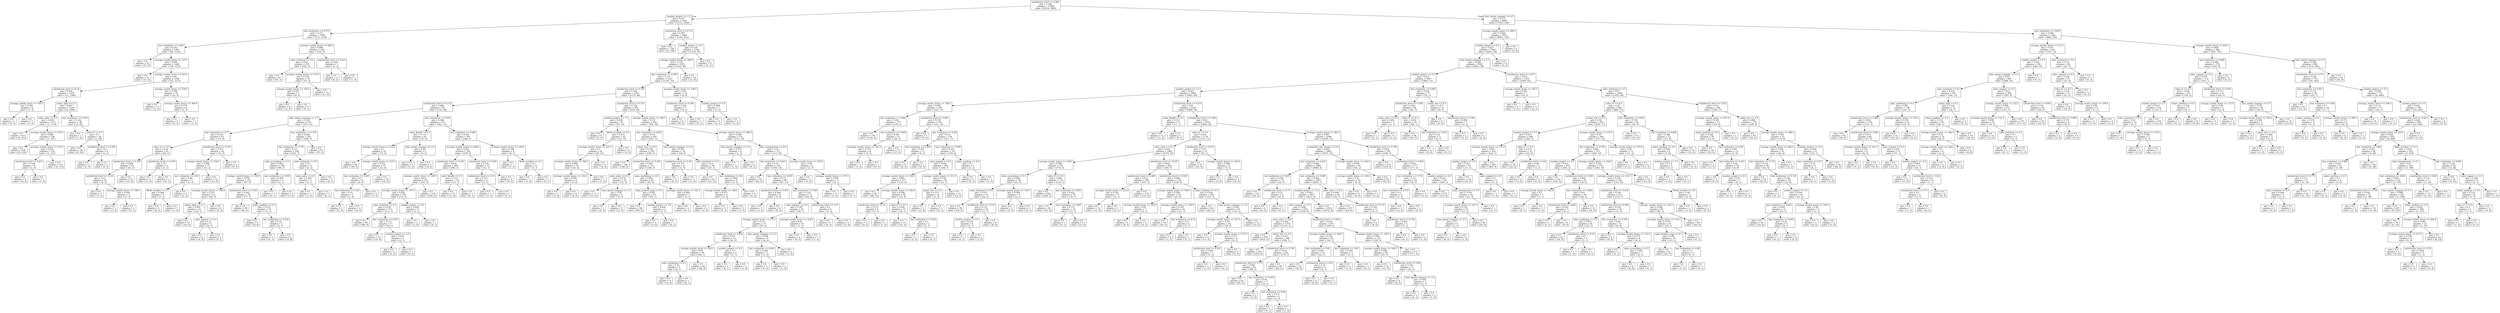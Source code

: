 digraph Tree {
node [shape=box] ;
0 [label="satisfaction_level <= 0.465\ngini = 0.364\nsamples = 11999\nvalue = [9134, 2865]"] ;
1 [label="number_project <= 2.5\ngini = 0.477\nsamples = 3354\nvalue = [1315, 2039]"] ;
0 -> 1 [labeldistance=2.5, labelangle=45, headlabel="True"] ;
2 [label="last_evaluation <= 0.575\ngini = 0.217\nsamples = 1390\nvalue = [172, 1218]"] ;
1 -> 2 ;
3 [label="last_evaluation <= 0.445\ngini = 0.102\nsamples = 1282\nvalue = [69, 1213]"] ;
2 -> 3 ;
4 [label="gini = 0.0\nsamples = 33\nvalue = [33, 0]"] ;
3 -> 4 ;
5 [label="average_montly_hours <= 125.5\ngini = 0.056\nsamples = 1249\nvalue = [36, 1213]"] ;
3 -> 5 ;
6 [label="gini = 0.0\nsamples = 11\nvalue = [11, 0]"] ;
5 -> 6 ;
7 [label="average_montly_hours <= 163.5\ngini = 0.04\nsamples = 1238\nvalue = [25, 1213]"] ;
5 -> 7 ;
8 [label="satisfaction_level <= 0.34\ngini = 0.018\nsamples = 1219\nvalue = [11, 1208]"] ;
7 -> 8 ;
9 [label="average_montly_hours <= 140.0\ngini = 0.346\nsamples = 9\nvalue = [7, 2]"] ;
8 -> 9 ;
10 [label="gini = 0.0\nsamples = 2\nvalue = [0, 2]"] ;
9 -> 10 ;
11 [label="gini = 0.0\nsamples = 7\nvalue = [7, 0]"] ;
9 -> 11 ;
12 [label="salary_high <= 0.5\ngini = 0.007\nsamples = 1210\nvalue = [4, 1206]"] ;
8 -> 12 ;
13 [label="sales_sales <= 0.5\ngini = 0.002\nsamples = 1171\nvalue = [1, 1170]"] ;
12 -> 13 ;
14 [label="gini = 0.0\nsamples = 813\nvalue = [0, 813]"] ;
13 -> 14 ;
15 [label="average_montly_hours <= 150.5\ngini = 0.006\nsamples = 358\nvalue = [1, 357]"] ;
13 -> 15 ;
16 [label="gini = 0.0\nsamples = 234\nvalue = [0, 234]"] ;
15 -> 16 ;
17 [label="average_montly_hours <= 151.5\ngini = 0.016\nsamples = 124\nvalue = [1, 123]"] ;
15 -> 17 ;
18 [label="satisfaction_level <= 0.415\ngini = 0.198\nsamples = 9\nvalue = [1, 8]"] ;
17 -> 18 ;
19 [label="gini = 0.0\nsamples = 8\nvalue = [0, 8]"] ;
18 -> 19 ;
20 [label="gini = 0.0\nsamples = 1\nvalue = [1, 0]"] ;
18 -> 20 ;
21 [label="gini = 0.0\nsamples = 115\nvalue = [0, 115]"] ;
17 -> 21 ;
22 [label="last_evaluation <= 0.455\ngini = 0.142\nsamples = 39\nvalue = [3, 36]"] ;
12 -> 22 ;
23 [label="gini = 0.0\nsamples = 1\nvalue = [1, 0]"] ;
22 -> 23 ;
24 [label="sales_IT <= 0.5\ngini = 0.1\nsamples = 38\nvalue = [2, 36]"] ;
22 -> 24 ;
25 [label="gini = 0.0\nsamples = 34\nvalue = [0, 34]"] ;
24 -> 25 ;
26 [label="satisfaction_level <= 0.385\ngini = 0.5\nsamples = 4\nvalue = [2, 2]"] ;
24 -> 26 ;
27 [label="gini = 0.0\nsamples = 2\nvalue = [2, 0]"] ;
26 -> 27 ;
28 [label="gini = 0.0\nsamples = 2\nvalue = [0, 2]"] ;
26 -> 28 ;
29 [label="average_montly_hours <= 234.0\ngini = 0.388\nsamples = 19\nvalue = [14, 5]"] ;
7 -> 29 ;
30 [label="gini = 0.0\nsamples = 13\nvalue = [13, 0]"] ;
29 -> 30 ;
31 [label="average_montly_hours <= 266.0\ngini = 0.278\nsamples = 6\nvalue = [1, 5]"] ;
29 -> 31 ;
32 [label="gini = 0.0\nsamples = 5\nvalue = [0, 5]"] ;
31 -> 32 ;
33 [label="gini = 0.0\nsamples = 1\nvalue = [1, 0]"] ;
31 -> 33 ;
34 [label="average_montly_hours <= 280.0\ngini = 0.088\nsamples = 108\nvalue = [103, 5]"] ;
2 -> 34 ;
35 [label="sales_technical <= 0.5\ngini = 0.056\nsamples = 105\nvalue = [102, 3]"] ;
34 -> 35 ;
36 [label="gini = 0.0\nsamples = 87\nvalue = [87, 0]"] ;
35 -> 36 ;
37 [label="average_montly_hours <= 157.0\ngini = 0.278\nsamples = 18\nvalue = [15, 3]"] ;
35 -> 37 ;
38 [label="average_montly_hours <= 145.0\ngini = 0.49\nsamples = 7\nvalue = [4, 3]"] ;
37 -> 38 ;
39 [label="gini = 0.0\nsamples = 4\nvalue = [4, 0]"] ;
38 -> 39 ;
40 [label="gini = 0.0\nsamples = 3\nvalue = [0, 3]"] ;
38 -> 40 ;
41 [label="gini = 0.0\nsamples = 11\nvalue = [11, 0]"] ;
37 -> 41 ;
42 [label="satisfaction_level <= 0.415\ngini = 0.444\nsamples = 3\nvalue = [1, 2]"] ;
34 -> 42 ;
43 [label="gini = 0.0\nsamples = 2\nvalue = [0, 2]"] ;
42 -> 43 ;
44 [label="gini = 0.0\nsamples = 1\nvalue = [1, 0]"] ;
42 -> 44 ;
45 [label="satisfaction_level <= 0.115\ngini = 0.487\nsamples = 1964\nvalue = [1143, 821]"] ;
1 -> 45 ;
46 [label="gini = 0.0\nsamples = 728\nvalue = [0, 728]"] ;
45 -> 46 ;
47 [label="number_project <= 6.5\ngini = 0.139\nsamples = 1236\nvalue = [1143, 93]"] ;
45 -> 47 ;
48 [label="average_montly_hours <= 289.0\ngini = 0.125\nsamples = 1225\nvalue = [1143, 82]"] ;
47 -> 48 ;
49 [label="last_evaluation <= 0.995\ngini = 0.111\nsamples = 1215\nvalue = [1143, 72]"] ;
48 -> 49 ;
50 [label="satisfaction_level <= 0.305\ngini = 0.104\nsamples = 1201\nvalue = [1135, 66]"] ;
49 -> 50 ;
51 [label="satisfaction_level <= 0.175\ngini = 0.068\nsamples = 742\nvalue = [716, 26]"] ;
50 -> 51 ;
52 [label="time_spend_company <= 3.5\ngini = 0.105\nsamples = 270\nvalue = [255, 15]"] ;
51 -> 52 ;
53 [label="last_evaluation <= 0.77\ngini = 0.216\nsamples = 65\nvalue = [57, 8]"] ;
52 -> 53 ;
54 [label="sales_hr <= 0.5\ngini = 0.124\nsamples = 45\nvalue = [42, 3]"] ;
53 -> 54 ;
55 [label="satisfaction_level <= 0.145\ngini = 0.089\nsamples = 43\nvalue = [41, 2]"] ;
54 -> 55 ;
56 [label="satisfaction_level <= 0.135\ngini = 0.32\nsamples = 10\nvalue = [8, 2]"] ;
55 -> 56 ;
57 [label="gini = 0.0\nsamples = 7\nvalue = [7, 0]"] ;
56 -> 57 ;
58 [label="average_montly_hours <= 148.5\ngini = 0.444\nsamples = 3\nvalue = [1, 2]"] ;
56 -> 58 ;
59 [label="gini = 0.0\nsamples = 1\nvalue = [1, 0]"] ;
58 -> 59 ;
60 [label="gini = 0.0\nsamples = 2\nvalue = [0, 2]"] ;
58 -> 60 ;
61 [label="gini = 0.0\nsamples = 33\nvalue = [33, 0]"] ;
55 -> 61 ;
62 [label="satisfaction_level <= 0.145\ngini = 0.5\nsamples = 2\nvalue = [1, 1]"] ;
54 -> 62 ;
63 [label="gini = 0.0\nsamples = 1\nvalue = [1, 0]"] ;
62 -> 63 ;
64 [label="gini = 0.0\nsamples = 1\nvalue = [0, 1]"] ;
62 -> 64 ;
65 [label="satisfaction_level <= 0.165\ngini = 0.375\nsamples = 20\nvalue = [15, 5]"] ;
53 -> 65 ;
66 [label="average_montly_hours <= 154.0\ngini = 0.208\nsamples = 17\nvalue = [15, 2]"] ;
65 -> 66 ;
67 [label="last_evaluation <= 0.81\ngini = 0.48\nsamples = 5\nvalue = [3, 2]"] ;
66 -> 67 ;
68 [label="Work_accident <= 0.5\ngini = 0.444\nsamples = 3\nvalue = [1, 2]"] ;
67 -> 68 ;
69 [label="gini = 0.0\nsamples = 2\nvalue = [0, 2]"] ;
68 -> 69 ;
70 [label="gini = 0.0\nsamples = 1\nvalue = [1, 0]"] ;
68 -> 70 ;
71 [label="gini = 0.0\nsamples = 2\nvalue = [2, 0]"] ;
67 -> 71 ;
72 [label="gini = 0.0\nsamples = 12\nvalue = [12, 0]"] ;
66 -> 72 ;
73 [label="gini = 0.0\nsamples = 3\nvalue = [0, 3]"] ;
65 -> 73 ;
74 [label="last_evaluation <= 0.755\ngini = 0.066\nsamples = 205\nvalue = [198, 7]"] ;
52 -> 74 ;
75 [label="last_evaluation <= 0.745\ngini = 0.121\nsamples = 108\nvalue = [101, 7]"] ;
74 -> 75 ;
76 [label="sales_accounting <= 0.5\ngini = 0.092\nsamples = 104\nvalue = [99, 5]"] ;
75 -> 76 ;
77 [label="average_montly_hours <= 159.0\ngini = 0.076\nsamples = 101\nvalue = [97, 4]"] ;
76 -> 77 ;
78 [label="average_montly_hours <= 156.0\ngini = 0.227\nsamples = 23\nvalue = [20, 3]"] ;
77 -> 78 ;
79 [label="salary_high <= 0.5\ngini = 0.091\nsamples = 21\nvalue = [20, 1]"] ;
78 -> 79 ;
80 [label="gini = 0.0\nsamples = 16\nvalue = [16, 0]"] ;
79 -> 80 ;
81 [label="sales_support <= 0.5\ngini = 0.32\nsamples = 5\nvalue = [4, 1]"] ;
79 -> 81 ;
82 [label="gini = 0.0\nsamples = 4\nvalue = [4, 0]"] ;
81 -> 82 ;
83 [label="gini = 0.0\nsamples = 1\nvalue = [0, 1]"] ;
81 -> 83 ;
84 [label="gini = 0.0\nsamples = 2\nvalue = [0, 2]"] ;
78 -> 84 ;
85 [label="satisfaction_level <= 0.165\ngini = 0.025\nsamples = 78\nvalue = [77, 1]"] ;
77 -> 85 ;
86 [label="gini = 0.0\nsamples = 64\nvalue = [64, 0]"] ;
85 -> 86 ;
87 [label="salary_medium <= 0.5\ngini = 0.133\nsamples = 14\nvalue = [13, 1]"] ;
85 -> 87 ;
88 [label="gini = 0.0\nsamples = 9\nvalue = [9, 0]"] ;
87 -> 88 ;
89 [label="last_evaluation <= 0.555\ngini = 0.32\nsamples = 5\nvalue = [4, 1]"] ;
87 -> 89 ;
90 [label="gini = 0.0\nsamples = 1\nvalue = [0, 1]"] ;
89 -> 90 ;
91 [label="gini = 0.0\nsamples = 4\nvalue = [4, 0]"] ;
89 -> 91 ;
92 [label="last_evaluation <= 0.655\ngini = 0.444\nsamples = 3\nvalue = [2, 1]"] ;
76 -> 92 ;
93 [label="gini = 0.0\nsamples = 1\nvalue = [0, 1]"] ;
92 -> 93 ;
94 [label="gini = 0.0\nsamples = 2\nvalue = [2, 0]"] ;
92 -> 94 ;
95 [label="sales_technical <= 0.5\ngini = 0.5\nsamples = 4\nvalue = [2, 2]"] ;
75 -> 95 ;
96 [label="sales_sales <= 0.5\ngini = 0.444\nsamples = 3\nvalue = [2, 1]"] ;
95 -> 96 ;
97 [label="gini = 0.0\nsamples = 2\nvalue = [2, 0]"] ;
96 -> 97 ;
98 [label="gini = 0.0\nsamples = 1\nvalue = [0, 1]"] ;
96 -> 98 ;
99 [label="gini = 0.0\nsamples = 1\nvalue = [0, 1]"] ;
95 -> 99 ;
100 [label="gini = 0.0\nsamples = 97\nvalue = [97, 0]"] ;
74 -> 100 ;
101 [label="last_evaluation <= 0.505\ngini = 0.046\nsamples = 472\nvalue = [461, 11]"] ;
51 -> 101 ;
102 [label="sales_RandD <= 0.5\ngini = 0.137\nsamples = 81\nvalue = [75, 6]"] ;
101 -> 102 ;
103 [label="average_montly_hours <= 212.0\ngini = 0.1\nsamples = 76\nvalue = [72, 4]"] ;
102 -> 103 ;
104 [label="gini = 0.0\nsamples = 49\nvalue = [49, 0]"] ;
103 -> 104 ;
105 [label="average_montly_hours <= 219.5\ngini = 0.252\nsamples = 27\nvalue = [23, 4]"] ;
103 -> 105 ;
106 [label="last_evaluation <= 0.465\ngini = 0.5\nsamples = 8\nvalue = [4, 4]"] ;
105 -> 106 ;
107 [label="last_evaluation <= 0.44\ngini = 0.32\nsamples = 5\nvalue = [1, 4]"] ;
106 -> 107 ;
108 [label="gini = 0.0\nsamples = 1\nvalue = [1, 0]"] ;
107 -> 108 ;
109 [label="gini = 0.0\nsamples = 4\nvalue = [0, 4]"] ;
107 -> 109 ;
110 [label="gini = 0.0\nsamples = 3\nvalue = [3, 0]"] ;
106 -> 110 ;
111 [label="gini = 0.0\nsamples = 19\nvalue = [19, 0]"] ;
105 -> 111 ;
112 [label="time_spend_company <= 5.5\ngini = 0.48\nsamples = 5\nvalue = [3, 2]"] ;
102 -> 112 ;
113 [label="gini = 0.0\nsamples = 3\nvalue = [3, 0]"] ;
112 -> 113 ;
114 [label="gini = 0.0\nsamples = 2\nvalue = [0, 2]"] ;
112 -> 114 ;
115 [label="last_evaluation <= 0.985\ngini = 0.025\nsamples = 391\nvalue = [386, 5]"] ;
101 -> 115 ;
116 [label="average_montly_hours <= 280.5\ngini = 0.021\nsamples = 382\nvalue = [378, 4]"] ;
115 -> 116 ;
117 [label="satisfaction_level <= 0.295\ngini = 0.016\nsamples = 369\nvalue = [366, 3]"] ;
116 -> 117 ;
118 [label="average_montly_hours <= 168.5\ngini = 0.011\nsamples = 355\nvalue = [353, 2]"] ;
117 -> 118 ;
119 [label="average_montly_hours <= 167.5\ngini = 0.034\nsamples = 116\nvalue = [114, 2]"] ;
118 -> 119 ;
120 [label="sales_technical <= 0.5\ngini = 0.018\nsamples = 113\nvalue = [112, 1]"] ;
119 -> 120 ;
121 [label="gini = 0.0\nsamples = 96\nvalue = [96, 0]"] ;
120 -> 121 ;
122 [label="last_evaluation <= 0.875\ngini = 0.111\nsamples = 17\nvalue = [16, 1]"] ;
120 -> 122 ;
123 [label="gini = 0.0\nsamples = 14\nvalue = [14, 0]"] ;
122 -> 123 ;
124 [label="number_project <= 5.0\ngini = 0.444\nsamples = 3\nvalue = [2, 1]"] ;
122 -> 124 ;
125 [label="gini = 0.0\nsamples = 2\nvalue = [2, 0]"] ;
124 -> 125 ;
126 [label="gini = 0.0\nsamples = 1\nvalue = [0, 1]"] ;
124 -> 126 ;
127 [label="number_project <= 4.0\ngini = 0.444\nsamples = 3\nvalue = [2, 1]"] ;
119 -> 127 ;
128 [label="gini = 0.0\nsamples = 2\nvalue = [2, 0]"] ;
127 -> 128 ;
129 [label="gini = 0.0\nsamples = 1\nvalue = [0, 1]"] ;
127 -> 129 ;
130 [label="gini = 0.0\nsamples = 239\nvalue = [239, 0]"] ;
118 -> 130 ;
131 [label="sales_RandD <= 0.5\ngini = 0.133\nsamples = 14\nvalue = [13, 1]"] ;
117 -> 131 ;
132 [label="gini = 0.0\nsamples = 13\nvalue = [13, 0]"] ;
131 -> 132 ;
133 [label="gini = 0.0\nsamples = 1\nvalue = [0, 1]"] ;
131 -> 133 ;
134 [label="satisfaction_level <= 0.205\ngini = 0.142\nsamples = 13\nvalue = [12, 1]"] ;
116 -> 134 ;
135 [label="satisfaction_level <= 0.19\ngini = 0.375\nsamples = 4\nvalue = [3, 1]"] ;
134 -> 135 ;
136 [label="gini = 0.0\nsamples = 3\nvalue = [3, 0]"] ;
135 -> 136 ;
137 [label="gini = 0.0\nsamples = 1\nvalue = [0, 1]"] ;
135 -> 137 ;
138 [label="gini = 0.0\nsamples = 9\nvalue = [9, 0]"] ;
134 -> 138 ;
139 [label="average_montly_hours <= 194.0\ngini = 0.198\nsamples = 9\nvalue = [8, 1]"] ;
115 -> 139 ;
140 [label="gini = 0.0\nsamples = 7\nvalue = [7, 0]"] ;
139 -> 140 ;
141 [label="Work_accident <= 0.5\ngini = 0.5\nsamples = 2\nvalue = [1, 1]"] ;
139 -> 141 ;
142 [label="gini = 0.0\nsamples = 1\nvalue = [1, 0]"] ;
141 -> 142 ;
143 [label="gini = 0.0\nsamples = 1\nvalue = [0, 1]"] ;
141 -> 143 ;
144 [label="satisfaction_level <= 0.315\ngini = 0.159\nsamples = 459\nvalue = [419, 40]"] ;
50 -> 144 ;
145 [label="number_project <= 3.5\ngini = 0.408\nsamples = 35\nvalue = [25, 10]"] ;
144 -> 145 ;
146 [label="gini = 0.0\nsamples = 9\nvalue = [9, 0]"] ;
145 -> 146 ;
147 [label="Work_accident <= 0.5\ngini = 0.473\nsamples = 26\nvalue = [16, 10]"] ;
145 -> 147 ;
148 [label="average_montly_hours <= 233.5\ngini = 0.5\nsamples = 20\nvalue = [10, 10]"] ;
147 -> 148 ;
149 [label="average_montly_hours <= 190.5\ngini = 0.469\nsamples = 16\nvalue = [10, 6]"] ;
148 -> 149 ;
150 [label="average_montly_hours <= 120.0\ngini = 0.444\nsamples = 9\nvalue = [3, 6]"] ;
149 -> 150 ;
151 [label="gini = 0.0\nsamples = 3\nvalue = [3, 0]"] ;
150 -> 151 ;
152 [label="gini = 0.0\nsamples = 6\nvalue = [0, 6]"] ;
150 -> 152 ;
153 [label="gini = 0.0\nsamples = 7\nvalue = [7, 0]"] ;
149 -> 153 ;
154 [label="gini = 0.0\nsamples = 4\nvalue = [0, 4]"] ;
148 -> 154 ;
155 [label="gini = 0.0\nsamples = 6\nvalue = [6, 0]"] ;
147 -> 155 ;
156 [label="average_montly_hours <= 198.5\ngini = 0.131\nsamples = 424\nvalue = [394, 30]"] ;
144 -> 156 ;
157 [label="last_evaluation <= 0.855\ngini = 0.072\nsamples = 293\nvalue = [282, 11]"] ;
156 -> 157 ;
158 [label="salary_low <= 0.5\ngini = 0.038\nsamples = 259\nvalue = [254, 5]"] ;
157 -> 158 ;
159 [label="gini = 0.0\nsamples = 146\nvalue = [146, 0]"] ;
158 -> 159 ;
160 [label="satisfaction_level <= 0.345\ngini = 0.085\nsamples = 113\nvalue = [108, 5]"] ;
158 -> 160 ;
161 [label="sales_sales <= 0.5\ngini = 0.278\nsamples = 18\nvalue = [15, 3]"] ;
160 -> 161 ;
162 [label="gini = 0.0\nsamples = 13\nvalue = [13, 0]"] ;
161 -> 162 ;
163 [label="time_spend_company <= 2.5\ngini = 0.48\nsamples = 5\nvalue = [2, 3]"] ;
161 -> 163 ;
164 [label="gini = 0.0\nsamples = 3\nvalue = [0, 3]"] ;
163 -> 164 ;
165 [label="gini = 0.0\nsamples = 2\nvalue = [2, 0]"] ;
163 -> 165 ;
166 [label="sales_marketing <= 0.5\ngini = 0.041\nsamples = 95\nvalue = [93, 2]"] ;
160 -> 166 ;
167 [label="sales_product_mng <= 0.5\ngini = 0.022\nsamples = 92\nvalue = [91, 1]"] ;
166 -> 167 ;
168 [label="gini = 0.0\nsamples = 89\nvalue = [89, 0]"] ;
167 -> 168 ;
169 [label="number_project <= 5.0\ngini = 0.444\nsamples = 3\nvalue = [2, 1]"] ;
167 -> 169 ;
170 [label="gini = 0.0\nsamples = 2\nvalue = [2, 0]"] ;
169 -> 170 ;
171 [label="gini = 0.0\nsamples = 1\nvalue = [0, 1]"] ;
169 -> 171 ;
172 [label="average_montly_hours <= 141.5\ngini = 0.444\nsamples = 3\nvalue = [2, 1]"] ;
166 -> 172 ;
173 [label="gini = 0.0\nsamples = 1\nvalue = [0, 1]"] ;
172 -> 173 ;
174 [label="gini = 0.0\nsamples = 2\nvalue = [2, 0]"] ;
172 -> 174 ;
175 [label="time_spend_company <= 2.5\ngini = 0.291\nsamples = 34\nvalue = [28, 6]"] ;
157 -> 175 ;
176 [label="satisfaction_level <= 0.38\ngini = 0.375\nsamples = 4\nvalue = [1, 3]"] ;
175 -> 176 ;
177 [label="gini = 0.0\nsamples = 3\nvalue = [0, 3]"] ;
176 -> 177 ;
178 [label="gini = 0.0\nsamples = 1\nvalue = [1, 0]"] ;
176 -> 178 ;
179 [label="sales_technical <= 0.5\ngini = 0.18\nsamples = 30\nvalue = [27, 3]"] ;
175 -> 179 ;
180 [label="gini = 0.0\nsamples = 22\nvalue = [22, 0]"] ;
179 -> 180 ;
181 [label="last_evaluation <= 0.9\ngini = 0.469\nsamples = 8\nvalue = [5, 3]"] ;
179 -> 181 ;
182 [label="average_montly_hours <= 166.5\ngini = 0.375\nsamples = 4\nvalue = [1, 3]"] ;
181 -> 182 ;
183 [label="gini = 0.0\nsamples = 3\nvalue = [0, 3]"] ;
182 -> 183 ;
184 [label="gini = 0.0\nsamples = 1\nvalue = [1, 0]"] ;
182 -> 184 ;
185 [label="gini = 0.0\nsamples = 4\nvalue = [4, 0]"] ;
181 -> 185 ;
186 [label="average_montly_hours <= 199.5\ngini = 0.248\nsamples = 131\nvalue = [112, 19]"] ;
156 -> 186 ;
187 [label="time_spend_company <= 3.5\ngini = 0.375\nsamples = 4\nvalue = [1, 3]"] ;
186 -> 187 ;
188 [label="gini = 0.0\nsamples = 1\nvalue = [1, 0]"] ;
187 -> 188 ;
189 [label="gini = 0.0\nsamples = 3\nvalue = [0, 3]"] ;
187 -> 189 ;
190 [label="sales_management <= 0.5\ngini = 0.22\nsamples = 127\nvalue = [111, 16]"] ;
186 -> 190 ;
191 [label="last_evaluation <= 0.615\ngini = 0.19\nsamples = 122\nvalue = [109, 13]"] ;
190 -> 191 ;
192 [label="gini = 0.0\nsamples = 42\nvalue = [42, 0]"] ;
191 -> 192 ;
193 [label="last_evaluation <= 0.655\ngini = 0.272\nsamples = 80\nvalue = [67, 13]"] ;
191 -> 193 ;
194 [label="satisfaction_level <= 0.425\ngini = 0.494\nsamples = 9\nvalue = [5, 4]"] ;
193 -> 194 ;
195 [label="gini = 0.0\nsamples = 5\nvalue = [5, 0]"] ;
194 -> 195 ;
196 [label="gini = 0.0\nsamples = 4\nvalue = [0, 4]"] ;
194 -> 196 ;
197 [label="last_evaluation <= 0.98\ngini = 0.221\nsamples = 71\nvalue = [62, 9]"] ;
193 -> 197 ;
198 [label="sales_support <= 0.5\ngini = 0.187\nsamples = 67\nvalue = [60, 7]"] ;
197 -> 198 ;
199 [label="average_montly_hours <= 275.5\ngini = 0.131\nsamples = 57\nvalue = [53, 4]"] ;
198 -> 199 ;
200 [label="satisfaction_level <= 0.445\ngini = 0.075\nsamples = 51\nvalue = [49, 2]"] ;
199 -> 200 ;
201 [label="average_montly_hours <= 205.5\ngini = 0.04\nsamples = 49\nvalue = [48, 1]"] ;
200 -> 201 ;
202 [label="sales_marketing <= 0.5\ngini = 0.32\nsamples = 5\nvalue = [4, 1]"] ;
201 -> 202 ;
203 [label="gini = 0.0\nsamples = 4\nvalue = [4, 0]"] ;
202 -> 203 ;
204 [label="gini = 0.0\nsamples = 1\nvalue = [0, 1]"] ;
202 -> 204 ;
205 [label="gini = 0.0\nsamples = 44\nvalue = [44, 0]"] ;
201 -> 205 ;
206 [label="number_project <= 4.5\ngini = 0.5\nsamples = 2\nvalue = [1, 1]"] ;
200 -> 206 ;
207 [label="gini = 0.0\nsamples = 1\nvalue = [0, 1]"] ;
206 -> 207 ;
208 [label="gini = 0.0\nsamples = 1\nvalue = [1, 0]"] ;
206 -> 208 ;
209 [label="time_spend_company <= 2.5\ngini = 0.444\nsamples = 6\nvalue = [4, 2]"] ;
199 -> 209 ;
210 [label="last_evaluation <= 0.835\ngini = 0.444\nsamples = 3\nvalue = [1, 2]"] ;
209 -> 210 ;
211 [label="gini = 0.0\nsamples = 2\nvalue = [0, 2]"] ;
210 -> 211 ;
212 [label="gini = 0.0\nsamples = 1\nvalue = [1, 0]"] ;
210 -> 212 ;
213 [label="gini = 0.0\nsamples = 3\nvalue = [3, 0]"] ;
209 -> 213 ;
214 [label="average_montly_hours <= 224.0\ngini = 0.42\nsamples = 10\nvalue = [7, 3]"] ;
198 -> 214 ;
215 [label="gini = 0.0\nsamples = 3\nvalue = [0, 3]"] ;
214 -> 215 ;
216 [label="gini = 0.0\nsamples = 7\nvalue = [7, 0]"] ;
214 -> 216 ;
217 [label="satisfaction_level <= 0.37\ngini = 0.5\nsamples = 4\nvalue = [2, 2]"] ;
197 -> 217 ;
218 [label="gini = 0.0\nsamples = 2\nvalue = [0, 2]"] ;
217 -> 218 ;
219 [label="gini = 0.0\nsamples = 2\nvalue = [2, 0]"] ;
217 -> 219 ;
220 [label="average_montly_hours <= 235.0\ngini = 0.48\nsamples = 5\nvalue = [2, 3]"] ;
190 -> 220 ;
221 [label="gini = 0.0\nsamples = 2\nvalue = [0, 2]"] ;
220 -> 221 ;
222 [label="average_montly_hours <= 257.5\ngini = 0.444\nsamples = 3\nvalue = [2, 1]"] ;
220 -> 222 ;
223 [label="gini = 0.0\nsamples = 2\nvalue = [2, 0]"] ;
222 -> 223 ;
224 [label="gini = 0.0\nsamples = 1\nvalue = [0, 1]"] ;
222 -> 224 ;
225 [label="average_montly_hours <= 190.0\ngini = 0.49\nsamples = 14\nvalue = [8, 6]"] ;
49 -> 225 ;
226 [label="satisfaction_level <= 0.365\ngini = 0.245\nsamples = 7\nvalue = [6, 1]"] ;
225 -> 226 ;
227 [label="gini = 0.0\nsamples = 6\nvalue = [6, 0]"] ;
226 -> 227 ;
228 [label="gini = 0.0\nsamples = 1\nvalue = [0, 1]"] ;
226 -> 228 ;
229 [label="number_project <= 4.5\ngini = 0.408\nsamples = 7\nvalue = [2, 5]"] ;
225 -> 229 ;
230 [label="gini = 0.0\nsamples = 5\nvalue = [0, 5]"] ;
229 -> 230 ;
231 [label="gini = 0.0\nsamples = 2\nvalue = [2, 0]"] ;
229 -> 231 ;
232 [label="gini = 0.0\nsamples = 10\nvalue = [0, 10]"] ;
48 -> 232 ;
233 [label="gini = 0.0\nsamples = 11\nvalue = [0, 11]"] ;
47 -> 233 ;
234 [label="time_spend_company <= 4.5\ngini = 0.173\nsamples = 8645\nvalue = [7819, 826]"] ;
0 -> 234 [labeldistance=2.5, labelangle=-45, headlabel="False"] ;
235 [label="average_montly_hours <= 290.5\ngini = 0.029\nsamples = 7053\nvalue = [6951, 102]"] ;
234 -> 235 ;
236 [label="number_project <= 6.5\ngini = 0.027\nsamples = 7049\nvalue = [6951, 98]"] ;
235 -> 236 ;
237 [label="time_spend_company <= 3.5\ngini = 0.026\nsamples = 7045\nvalue = [6951, 94]"] ;
236 -> 237 ;
238 [label="number_project <= 5.5\ngini = 0.017\nsamples = 5943\nvalue = [5892, 51]"] ;
237 -> 238 ;
239 [label="number_project <= 2.5\ngini = 0.015\nsamples = 5866\nvalue = [5822, 44]"] ;
238 -> 239 ;
240 [label="average_montly_hours <= 196.5\ngini = 0.085\nsamples = 338\nvalue = [323, 15]"] ;
239 -> 240 ;
241 [label="last_evaluation <= 0.895\ngini = 0.011\nsamples = 177\nvalue = [176, 1]"] ;
240 -> 241 ;
242 [label="gini = 0.0\nsamples = 156\nvalue = [156, 0]"] ;
241 -> 242 ;
243 [label="last_evaluation <= 0.905\ngini = 0.091\nsamples = 21\nvalue = [20, 1]"] ;
241 -> 243 ;
244 [label="average_montly_hours <= 161.5\ngini = 0.375\nsamples = 4\nvalue = [3, 1]"] ;
243 -> 244 ;
245 [label="gini = 0.0\nsamples = 3\nvalue = [3, 0]"] ;
244 -> 245 ;
246 [label="gini = 0.0\nsamples = 1\nvalue = [0, 1]"] ;
244 -> 246 ;
247 [label="gini = 0.0\nsamples = 17\nvalue = [17, 0]"] ;
243 -> 247 ;
248 [label="satisfaction_level <= 0.485\ngini = 0.159\nsamples = 161\nvalue = [147, 14]"] ;
240 -> 248 ;
249 [label="gini = 0.0\nsamples = 3\nvalue = [0, 3]"] ;
248 -> 249 ;
250 [label="last_evaluation <= 0.48\ngini = 0.13\nsamples = 158\nvalue = [147, 11]"] ;
248 -> 250 ;
251 [label="last_evaluation <= 0.465\ngini = 0.397\nsamples = 11\nvalue = [8, 3]"] ;
250 -> 251 ;
252 [label="gini = 0.0\nsamples = 8\nvalue = [8, 0]"] ;
251 -> 252 ;
253 [label="gini = 0.0\nsamples = 3\nvalue = [0, 3]"] ;
251 -> 253 ;
254 [label="last_evaluation <= 0.995\ngini = 0.103\nsamples = 147\nvalue = [139, 8]"] ;
250 -> 254 ;
255 [label="sales_support <= 0.5\ngini = 0.092\nsamples = 145\nvalue = [138, 7]"] ;
254 -> 255 ;
256 [label="average_montly_hours <= 254.5\ngini = 0.061\nsamples = 127\nvalue = [123, 4]"] ;
255 -> 256 ;
257 [label="gini = 0.0\nsamples = 88\nvalue = [88, 0]"] ;
256 -> 257 ;
258 [label="average_montly_hours <= 256.0\ngini = 0.184\nsamples = 39\nvalue = [35, 4]"] ;
256 -> 258 ;
259 [label="satisfaction_level <= 0.715\ngini = 0.375\nsamples = 4\nvalue = [1, 3]"] ;
258 -> 259 ;
260 [label="gini = 0.0\nsamples = 3\nvalue = [0, 3]"] ;
259 -> 260 ;
261 [label="gini = 0.0\nsamples = 1\nvalue = [1, 0]"] ;
259 -> 261 ;
262 [label="sales_IT <= 0.5\ngini = 0.056\nsamples = 35\nvalue = [34, 1]"] ;
258 -> 262 ;
263 [label="gini = 0.0\nsamples = 33\nvalue = [33, 0]"] ;
262 -> 263 ;
264 [label="last_evaluation <= 0.925\ngini = 0.5\nsamples = 2\nvalue = [1, 1]"] ;
262 -> 264 ;
265 [label="gini = 0.0\nsamples = 1\nvalue = [1, 0]"] ;
264 -> 265 ;
266 [label="gini = 0.0\nsamples = 1\nvalue = [0, 1]"] ;
264 -> 266 ;
267 [label="average_montly_hours <= 211.5\ngini = 0.278\nsamples = 18\nvalue = [15, 3]"] ;
255 -> 267 ;
268 [label="salary_low <= 0.5\ngini = 0.375\nsamples = 4\nvalue = [1, 3]"] ;
267 -> 268 ;
269 [label="gini = 0.0\nsamples = 1\nvalue = [1, 0]"] ;
268 -> 269 ;
270 [label="gini = 0.0\nsamples = 3\nvalue = [0, 3]"] ;
268 -> 270 ;
271 [label="gini = 0.0\nsamples = 14\nvalue = [14, 0]"] ;
267 -> 271 ;
272 [label="salary_medium <= 0.5\ngini = 0.5\nsamples = 2\nvalue = [1, 1]"] ;
254 -> 272 ;
273 [label="gini = 0.0\nsamples = 1\nvalue = [0, 1]"] ;
272 -> 273 ;
274 [label="gini = 0.0\nsamples = 1\nvalue = [1, 0]"] ;
272 -> 274 ;
275 [label="satisfaction_level <= 0.475\ngini = 0.01\nsamples = 5528\nvalue = [5499, 29]"] ;
239 -> 275 ;
276 [label="sales_RandD <= 0.5\ngini = 0.153\nsamples = 12\nvalue = [11, 1]"] ;
275 -> 276 ;
277 [label="gini = 0.0\nsamples = 11\nvalue = [11, 0]"] ;
276 -> 277 ;
278 [label="gini = 0.0\nsamples = 1\nvalue = [0, 1]"] ;
276 -> 278 ;
279 [label="satisfaction_level <= 0.585\ngini = 0.01\nsamples = 5516\nvalue = [5488, 28]"] ;
275 -> 279 ;
280 [label="sales_hr <= 0.5\ngini = 0.023\nsamples = 1136\nvalue = [1123, 13]"] ;
279 -> 280 ;
281 [label="sales_sales <= 0.5\ngini = 0.018\nsamples = 1083\nvalue = [1073, 10]"] ;
280 -> 281 ;
282 [label="average_montly_hours <= 139.0\ngini = 0.008\nsamples = 781\nvalue = [778, 3]"] ;
281 -> 282 ;
283 [label="sales_accounting <= 0.5\ngini = 0.069\nsamples = 56\nvalue = [54, 2]"] ;
282 -> 283 ;
284 [label="sales_technical <= 0.5\ngini = 0.037\nsamples = 53\nvalue = [52, 1]"] ;
283 -> 284 ;
285 [label="gini = 0.0\nsamples = 39\nvalue = [39, 0]"] ;
284 -> 285 ;
286 [label="satisfaction_level <= 0.515\ngini = 0.133\nsamples = 14\nvalue = [13, 1]"] ;
284 -> 286 ;
287 [label="number_project <= 4.5\ngini = 0.278\nsamples = 6\nvalue = [5, 1]"] ;
286 -> 287 ;
288 [label="gini = 0.0\nsamples = 1\nvalue = [0, 1]"] ;
287 -> 288 ;
289 [label="gini = 0.0\nsamples = 5\nvalue = [5, 0]"] ;
287 -> 289 ;
290 [label="gini = 0.0\nsamples = 8\nvalue = [8, 0]"] ;
286 -> 290 ;
291 [label="average_montly_hours <= 136.5\ngini = 0.444\nsamples = 3\nvalue = [2, 1]"] ;
283 -> 291 ;
292 [label="gini = 0.0\nsamples = 2\nvalue = [2, 0]"] ;
291 -> 292 ;
293 [label="gini = 0.0\nsamples = 1\nvalue = [0, 1]"] ;
291 -> 293 ;
294 [label="sales_IT <= 0.5\ngini = 0.003\nsamples = 725\nvalue = [724, 1]"] ;
282 -> 294 ;
295 [label="gini = 0.0\nsamples = 646\nvalue = [646, 0]"] ;
294 -> 295 ;
296 [label="last_evaluation <= 0.855\ngini = 0.025\nsamples = 79\nvalue = [78, 1]"] ;
294 -> 296 ;
297 [label="gini = 0.0\nsamples = 65\nvalue = [65, 0]"] ;
296 -> 297 ;
298 [label="last_evaluation <= 0.865\ngini = 0.133\nsamples = 14\nvalue = [13, 1]"] ;
296 -> 298 ;
299 [label="gini = 0.0\nsamples = 1\nvalue = [0, 1]"] ;
298 -> 299 ;
300 [label="gini = 0.0\nsamples = 13\nvalue = [13, 0]"] ;
298 -> 300 ;
301 [label="satisfaction_level <= 0.535\ngini = 0.045\nsamples = 302\nvalue = [295, 7]"] ;
281 -> 301 ;
302 [label="satisfaction_level <= 0.485\ngini = 0.012\nsamples = 168\nvalue = [167, 1]"] ;
301 -> 302 ;
303 [label="average_montly_hours <= 233.0\ngini = 0.142\nsamples = 13\nvalue = [12, 1]"] ;
302 -> 303 ;
304 [label="gini = 0.0\nsamples = 12\nvalue = [12, 0]"] ;
303 -> 304 ;
305 [label="gini = 0.0\nsamples = 1\nvalue = [0, 1]"] ;
303 -> 305 ;
306 [label="gini = 0.0\nsamples = 155\nvalue = [155, 0]"] ;
302 -> 306 ;
307 [label="satisfaction_level <= 0.545\ngini = 0.086\nsamples = 134\nvalue = [128, 6]"] ;
301 -> 307 ;
308 [label="average_montly_hours <= 169.0\ngini = 0.269\nsamples = 25\nvalue = [21, 4]"] ;
307 -> 308 ;
309 [label="average_montly_hours <= 163.5\ngini = 0.49\nsamples = 7\nvalue = [4, 3]"] ;
308 -> 309 ;
310 [label="gini = 0.0\nsamples = 4\nvalue = [4, 0]"] ;
309 -> 310 ;
311 [label="gini = 0.0\nsamples = 3\nvalue = [0, 3]"] ;
309 -> 311 ;
312 [label="average_montly_hours <= 259.5\ngini = 0.105\nsamples = 18\nvalue = [17, 1]"] ;
308 -> 312 ;
313 [label="gini = 0.0\nsamples = 16\nvalue = [16, 0]"] ;
312 -> 313 ;
314 [label="last_evaluation <= 0.52\ngini = 0.5\nsamples = 2\nvalue = [1, 1]"] ;
312 -> 314 ;
315 [label="gini = 0.0\nsamples = 1\nvalue = [1, 0]"] ;
314 -> 315 ;
316 [label="gini = 0.0\nsamples = 1\nvalue = [0, 1]"] ;
314 -> 316 ;
317 [label="salary_medium <= 0.5\ngini = 0.036\nsamples = 109\nvalue = [107, 2]"] ;
307 -> 317 ;
318 [label="gini = 0.0\nsamples = 64\nvalue = [64, 0]"] ;
317 -> 318 ;
319 [label="time_spend_company <= 2.5\ngini = 0.085\nsamples = 45\nvalue = [43, 2]"] ;
317 -> 319 ;
320 [label="average_montly_hours <= 217.5\ngini = 0.18\nsamples = 20\nvalue = [18, 2]"] ;
319 -> 320 ;
321 [label="gini = 0.0\nsamples = 12\nvalue = [12, 0]"] ;
320 -> 321 ;
322 [label="average_montly_hours <= 237.0\ngini = 0.375\nsamples = 8\nvalue = [6, 2]"] ;
320 -> 322 ;
323 [label="satisfaction_level <= 0.555\ngini = 0.444\nsamples = 3\nvalue = [1, 2]"] ;
322 -> 323 ;
324 [label="gini = 0.0\nsamples = 1\nvalue = [1, 0]"] ;
323 -> 324 ;
325 [label="gini = 0.0\nsamples = 2\nvalue = [0, 2]"] ;
323 -> 325 ;
326 [label="gini = 0.0\nsamples = 5\nvalue = [5, 0]"] ;
322 -> 326 ;
327 [label="gini = 0.0\nsamples = 25\nvalue = [25, 0]"] ;
319 -> 327 ;
328 [label="satisfaction_level <= 0.575\ngini = 0.107\nsamples = 53\nvalue = [50, 3]"] ;
280 -> 328 ;
329 [label="gini = 0.0\nsamples = 45\nvalue = [45, 0]"] ;
328 -> 329 ;
330 [label="average_montly_hours <= 225.0\ngini = 0.469\nsamples = 8\nvalue = [5, 3]"] ;
328 -> 330 ;
331 [label="gini = 0.0\nsamples = 5\nvalue = [5, 0]"] ;
330 -> 331 ;
332 [label="gini = 0.0\nsamples = 3\nvalue = [0, 3]"] ;
330 -> 332 ;
333 [label="average_montly_hours <= 262.5\ngini = 0.007\nsamples = 4380\nvalue = [4365, 15]"] ;
279 -> 333 ;
334 [label="promotion_last_5years <= 0.5\ngini = 0.005\nsamples = 3985\nvalue = [3975, 10]"] ;
333 -> 334 ;
335 [label="last_evaluation <= 0.455\ngini = 0.004\nsamples = 3892\nvalue = [3884, 8]"] ;
334 -> 335 ;
336 [label="last_evaluation <= 0.445\ngini = 0.056\nsamples = 35\nvalue = [34, 1]"] ;
335 -> 336 ;
337 [label="gini = 0.0\nsamples = 30\nvalue = [30, 0]"] ;
336 -> 337 ;
338 [label="satisfaction_level <= 0.77\ngini = 0.32\nsamples = 5\nvalue = [4, 1]"] ;
336 -> 338 ;
339 [label="gini = 0.0\nsamples = 4\nvalue = [4, 0]"] ;
338 -> 339 ;
340 [label="gini = 0.0\nsamples = 1\nvalue = [0, 1]"] ;
338 -> 340 ;
341 [label="last_evaluation <= 0.995\ngini = 0.004\nsamples = 3857\nvalue = [3850, 7]"] ;
335 -> 341 ;
342 [label="number_project <= 3.5\ngini = 0.003\nsamples = 3817\nvalue = [3811, 6]"] ;
341 -> 342 ;
343 [label="sales_support <= 0.5\ngini = 0.008\nsamples = 1565\nvalue = [1559, 6]"] ;
342 -> 343 ;
344 [label="sales_sales <= 0.5\ngini = 0.005\nsamples = 1318\nvalue = [1315, 3]"] ;
343 -> 344 ;
345 [label="gini = 0.0\nsamples = 919\nvalue = [919, 0]"] ;
344 -> 345 ;
346 [label="salary_low <= 0.5\ngini = 0.015\nsamples = 399\nvalue = [396, 3]"] ;
344 -> 346 ;
347 [label="gini = 0.0\nsamples = 218\nvalue = [218, 0]"] ;
346 -> 347 ;
348 [label="satisfaction_level <= 0.785\ngini = 0.033\nsamples = 181\nvalue = [178, 3]"] ;
346 -> 348 ;
349 [label="satisfaction_level <= 0.775\ngini = 0.063\nsamples = 92\nvalue = [89, 3]"] ;
348 -> 349 ;
350 [label="gini = 0.0\nsamples = 85\nvalue = [85, 0]"] ;
349 -> 350 ;
351 [label="last_evaluation <= 0.655\ngini = 0.49\nsamples = 7\nvalue = [4, 3]"] ;
349 -> 351 ;
352 [label="gini = 0.0\nsamples = 3\nvalue = [3, 0]"] ;
351 -> 352 ;
353 [label="last_evaluation <= 0.84\ngini = 0.375\nsamples = 4\nvalue = [1, 3]"] ;
351 -> 353 ;
354 [label="gini = 0.0\nsamples = 3\nvalue = [0, 3]"] ;
353 -> 354 ;
355 [label="gini = 0.0\nsamples = 1\nvalue = [1, 0]"] ;
353 -> 355 ;
356 [label="gini = 0.0\nsamples = 89\nvalue = [89, 0]"] ;
348 -> 356 ;
357 [label="satisfaction_level <= 0.635\ngini = 0.024\nsamples = 247\nvalue = [244, 3]"] ;
343 -> 357 ;
358 [label="average_montly_hours <= 248.5\ngini = 0.142\nsamples = 26\nvalue = [24, 2]"] ;
357 -> 358 ;
359 [label="last_evaluation <= 0.92\ngini = 0.083\nsamples = 23\nvalue = [22, 1]"] ;
358 -> 359 ;
360 [label="gini = 0.0\nsamples = 18\nvalue = [18, 0]"] ;
359 -> 360 ;
361 [label="satisfaction_level <= 0.62\ngini = 0.32\nsamples = 5\nvalue = [4, 1]"] ;
359 -> 361 ;
362 [label="gini = 0.0\nsamples = 4\nvalue = [4, 0]"] ;
361 -> 362 ;
363 [label="gini = 0.0\nsamples = 1\nvalue = [0, 1]"] ;
361 -> 363 ;
364 [label="last_evaluation <= 0.82\ngini = 0.444\nsamples = 3\nvalue = [2, 1]"] ;
358 -> 364 ;
365 [label="gini = 0.0\nsamples = 2\nvalue = [2, 0]"] ;
364 -> 365 ;
366 [label="gini = 0.0\nsamples = 1\nvalue = [0, 1]"] ;
364 -> 366 ;
367 [label="average_montly_hours <= 149.5\ngini = 0.009\nsamples = 221\nvalue = [220, 1]"] ;
357 -> 367 ;
368 [label="average_montly_hours <= 148.5\ngini = 0.044\nsamples = 44\nvalue = [43, 1]"] ;
367 -> 368 ;
369 [label="gini = 0.0\nsamples = 33\nvalue = [33, 0]"] ;
368 -> 369 ;
370 [label="satisfaction_level <= 0.88\ngini = 0.165\nsamples = 11\nvalue = [10, 1]"] ;
368 -> 370 ;
371 [label="gini = 0.0\nsamples = 8\nvalue = [8, 0]"] ;
370 -> 371 ;
372 [label="time_spend_company <= 2.5\ngini = 0.444\nsamples = 3\nvalue = [2, 1]"] ;
370 -> 372 ;
373 [label="gini = 0.0\nsamples = 1\nvalue = [0, 1]"] ;
372 -> 373 ;
374 [label="gini = 0.0\nsamples = 2\nvalue = [2, 0]"] ;
372 -> 374 ;
375 [label="gini = 0.0\nsamples = 177\nvalue = [177, 0]"] ;
367 -> 375 ;
376 [label="gini = 0.0\nsamples = 2252\nvalue = [2252, 0]"] ;
342 -> 376 ;
377 [label="sales_sales <= 0.5\ngini = 0.049\nsamples = 40\nvalue = [39, 1]"] ;
341 -> 377 ;
378 [label="gini = 0.0\nsamples = 29\nvalue = [29, 0]"] ;
377 -> 378 ;
379 [label="satisfaction_level <= 0.715\ngini = 0.165\nsamples = 11\nvalue = [10, 1]"] ;
377 -> 379 ;
380 [label="gini = 0.0\nsamples = 8\nvalue = [8, 0]"] ;
379 -> 380 ;
381 [label="satisfaction_level <= 0.725\ngini = 0.444\nsamples = 3\nvalue = [2, 1]"] ;
379 -> 381 ;
382 [label="gini = 0.0\nsamples = 1\nvalue = [0, 1]"] ;
381 -> 382 ;
383 [label="gini = 0.0\nsamples = 2\nvalue = [2, 0]"] ;
381 -> 383 ;
384 [label="average_montly_hours <= 140.0\ngini = 0.042\nsamples = 93\nvalue = [91, 2]"] ;
334 -> 384 ;
385 [label="average_montly_hours <= 138.0\ngini = 0.32\nsamples = 10\nvalue = [8, 2]"] ;
384 -> 385 ;
386 [label="gini = 0.0\nsamples = 8\nvalue = [8, 0]"] ;
385 -> 386 ;
387 [label="gini = 0.0\nsamples = 2\nvalue = [0, 2]"] ;
385 -> 387 ;
388 [label="gini = 0.0\nsamples = 83\nvalue = [83, 0]"] ;
384 -> 388 ;
389 [label="satisfaction_level <= 0.795\ngini = 0.025\nsamples = 395\nvalue = [390, 5]"] ;
333 -> 389 ;
390 [label="gini = 0.0\nsamples = 218\nvalue = [218, 0]"] ;
389 -> 390 ;
391 [label="satisfaction_level <= 0.805\ngini = 0.055\nsamples = 177\nvalue = [172, 5]"] ;
389 -> 391 ;
392 [label="last_evaluation <= 0.755\ngini = 0.32\nsamples = 10\nvalue = [8, 2]"] ;
391 -> 392 ;
393 [label="last_evaluation <= 0.735\ngini = 0.5\nsamples = 4\nvalue = [2, 2]"] ;
392 -> 393 ;
394 [label="gini = 0.0\nsamples = 2\nvalue = [2, 0]"] ;
393 -> 394 ;
395 [label="gini = 0.0\nsamples = 2\nvalue = [0, 2]"] ;
393 -> 395 ;
396 [label="gini = 0.0\nsamples = 6\nvalue = [6, 0]"] ;
392 -> 396 ;
397 [label="number_project <= 4.5\ngini = 0.035\nsamples = 167\nvalue = [164, 3]"] ;
391 -> 397 ;
398 [label="gini = 0.0\nsamples = 133\nvalue = [133, 0]"] ;
397 -> 398 ;
399 [label="sales_management <= 0.5\ngini = 0.161\nsamples = 34\nvalue = [31, 3]"] ;
397 -> 399 ;
400 [label="average_montly_hours <= 263.5\ngini = 0.114\nsamples = 33\nvalue = [31, 2]"] ;
399 -> 400 ;
401 [label="time_spend_company <= 2.5\ngini = 0.5\nsamples = 4\nvalue = [2, 2]"] ;
400 -> 401 ;
402 [label="gini = 0.0\nsamples = 2\nvalue = [0, 2]"] ;
401 -> 402 ;
403 [label="gini = 0.0\nsamples = 2\nvalue = [2, 0]"] ;
401 -> 403 ;
404 [label="gini = 0.0\nsamples = 29\nvalue = [29, 0]"] ;
400 -> 404 ;
405 [label="gini = 0.0\nsamples = 1\nvalue = [0, 1]"] ;
399 -> 405 ;
406 [label="last_evaluation <= 0.895\ngini = 0.165\nsamples = 77\nvalue = [70, 7]"] ;
238 -> 406 ;
407 [label="satisfaction_level <= 0.495\ngini = 0.061\nsamples = 64\nvalue = [62, 2]"] ;
406 -> 407 ;
408 [label="sales_sales <= 0.5\ngini = 0.444\nsamples = 3\nvalue = [2, 1]"] ;
407 -> 408 ;
409 [label="gini = 0.0\nsamples = 1\nvalue = [0, 1]"] ;
408 -> 409 ;
410 [label="gini = 0.0\nsamples = 2\nvalue = [2, 0]"] ;
408 -> 410 ;
411 [label="sales_IT <= 0.5\ngini = 0.032\nsamples = 61\nvalue = [60, 1]"] ;
407 -> 411 ;
412 [label="gini = 0.0\nsamples = 56\nvalue = [56, 0]"] ;
411 -> 412 ;
413 [label="last_evaluation <= 0.675\ngini = 0.32\nsamples = 5\nvalue = [4, 1]"] ;
411 -> 413 ;
414 [label="gini = 0.0\nsamples = 4\nvalue = [4, 0]"] ;
413 -> 414 ;
415 [label="gini = 0.0\nsamples = 1\nvalue = [0, 1]"] ;
413 -> 415 ;
416 [label="salary_low <= 0.5\ngini = 0.473\nsamples = 13\nvalue = [8, 5]"] ;
406 -> 416 ;
417 [label="gini = 0.0\nsamples = 6\nvalue = [6, 0]"] ;
416 -> 417 ;
418 [label="satisfaction_level <= 0.88\ngini = 0.408\nsamples = 7\nvalue = [2, 5]"] ;
416 -> 418 ;
419 [label="gini = 0.0\nsamples = 5\nvalue = [0, 5]"] ;
418 -> 419 ;
420 [label="gini = 0.0\nsamples = 2\nvalue = [2, 0]"] ;
418 -> 420 ;
421 [label="satisfaction_level <= 0.475\ngini = 0.075\nsamples = 1102\nvalue = [1059, 43]"] ;
237 -> 421 ;
422 [label="average_montly_hours <= 247.5\ngini = 0.49\nsamples = 7\nvalue = [4, 3]"] ;
421 -> 422 ;
423 [label="gini = 0.0\nsamples = 4\nvalue = [4, 0]"] ;
422 -> 423 ;
424 [label="gini = 0.0\nsamples = 3\nvalue = [0, 3]"] ;
422 -> 424 ;
425 [label="sales_technical <= 0.5\ngini = 0.07\nsamples = 1095\nvalue = [1055, 40]"] ;
421 -> 425 ;
426 [label="sales_hr <= 0.5\ngini = 0.05\nsamples = 889\nvalue = [866, 23]"] ;
425 -> 426 ;
427 [label="salary_low <= 0.5\ngini = 0.04\nsamples = 833\nvalue = [816, 17]"] ;
426 -> 427 ;
428 [label="number_project <= 5.5\ngini = 0.013\nsamples = 448\nvalue = [445, 3]"] ;
427 -> 428 ;
429 [label="average_montly_hours <= 131.0\ngini = 0.005\nsamples = 423\nvalue = [422, 1]"] ;
428 -> 429 ;
430 [label="number_project <= 4.5\ngini = 0.105\nsamples = 18\nvalue = [17, 1]"] ;
429 -> 430 ;
431 [label="gini = 0.0\nsamples = 16\nvalue = [16, 0]"] ;
430 -> 431 ;
432 [label="sales_support <= 0.5\ngini = 0.5\nsamples = 2\nvalue = [1, 1]"] ;
430 -> 432 ;
433 [label="gini = 0.0\nsamples = 1\nvalue = [1, 0]"] ;
432 -> 433 ;
434 [label="gini = 0.0\nsamples = 1\nvalue = [0, 1]"] ;
432 -> 434 ;
435 [label="gini = 0.0\nsamples = 405\nvalue = [405, 0]"] ;
429 -> 435 ;
436 [label="sales_IT <= 0.5\ngini = 0.147\nsamples = 25\nvalue = [23, 2]"] ;
428 -> 436 ;
437 [label="gini = 0.0\nsamples = 20\nvalue = [20, 0]"] ;
436 -> 437 ;
438 [label="satisfaction_level <= 0.8\ngini = 0.48\nsamples = 5\nvalue = [3, 2]"] ;
436 -> 438 ;
439 [label="gini = 0.0\nsamples = 3\nvalue = [3, 0]"] ;
438 -> 439 ;
440 [label="gini = 0.0\nsamples = 2\nvalue = [0, 2]"] ;
438 -> 440 ;
441 [label="average_montly_hours <= 273.5\ngini = 0.07\nsamples = 385\nvalue = [371, 14]"] ;
427 -> 441 ;
442 [label="last_evaluation <= 0.755\ngini = 0.062\nsamples = 372\nvalue = [360, 12]"] ;
441 -> 442 ;
443 [label="number_project <= 4.5\ngini = 0.021\nsamples = 193\nvalue = [191, 2]"] ;
442 -> 443 ;
444 [label="gini = 0.0\nsamples = 152\nvalue = [152, 0]"] ;
443 -> 444 ;
445 [label="satisfaction_level <= 0.505\ngini = 0.093\nsamples = 41\nvalue = [39, 2]"] ;
443 -> 445 ;
446 [label="average_montly_hours <= 162.0\ngini = 0.5\nsamples = 2\nvalue = [1, 1]"] ;
445 -> 446 ;
447 [label="gini = 0.0\nsamples = 1\nvalue = [0, 1]"] ;
446 -> 447 ;
448 [label="gini = 0.0\nsamples = 1\nvalue = [1, 0]"] ;
446 -> 448 ;
449 [label="last_evaluation <= 0.465\ngini = 0.05\nsamples = 39\nvalue = [38, 1]"] ;
445 -> 449 ;
450 [label="satisfaction_level <= 0.625\ngini = 0.245\nsamples = 7\nvalue = [6, 1]"] ;
449 -> 450 ;
451 [label="gini = 0.0\nsamples = 1\nvalue = [0, 1]"] ;
450 -> 451 ;
452 [label="gini = 0.0\nsamples = 6\nvalue = [6, 0]"] ;
450 -> 452 ;
453 [label="gini = 0.0\nsamples = 32\nvalue = [32, 0]"] ;
449 -> 453 ;
454 [label="average_montly_hours <= 234.0\ngini = 0.105\nsamples = 179\nvalue = [169, 10]"] ;
442 -> 454 ;
455 [label="average_montly_hours <= 232.5\ngini = 0.146\nsamples = 126\nvalue = [116, 10]"] ;
454 -> 455 ;
456 [label="satisfaction_level <= 0.635\ngini = 0.109\nsamples = 121\nvalue = [114, 7]"] ;
455 -> 456 ;
457 [label="satisfaction_level <= 0.585\ngini = 0.239\nsamples = 36\nvalue = [31, 5]"] ;
456 -> 457 ;
458 [label="sales_marketing <= 0.5\ngini = 0.074\nsamples = 26\nvalue = [25, 1]"] ;
457 -> 458 ;
459 [label="gini = 0.0\nsamples = 24\nvalue = [24, 0]"] ;
458 -> 459 ;
460 [label="satisfaction_level <= 0.52\ngini = 0.5\nsamples = 2\nvalue = [1, 1]"] ;
458 -> 460 ;
461 [label="gini = 0.0\nsamples = 1\nvalue = [1, 0]"] ;
460 -> 461 ;
462 [label="gini = 0.0\nsamples = 1\nvalue = [0, 1]"] ;
460 -> 462 ;
463 [label="last_evaluation <= 0.795\ngini = 0.48\nsamples = 10\nvalue = [6, 4]"] ;
457 -> 463 ;
464 [label="gini = 0.0\nsamples = 2\nvalue = [0, 2]"] ;
463 -> 464 ;
465 [label="average_montly_hours <= 132.0\ngini = 0.375\nsamples = 8\nvalue = [6, 2]"] ;
463 -> 465 ;
466 [label="gini = 0.0\nsamples = 1\nvalue = [0, 1]"] ;
465 -> 466 ;
467 [label="sales_accounting <= 0.5\ngini = 0.245\nsamples = 7\nvalue = [6, 1]"] ;
465 -> 467 ;
468 [label="gini = 0.0\nsamples = 6\nvalue = [6, 0]"] ;
467 -> 468 ;
469 [label="gini = 0.0\nsamples = 1\nvalue = [0, 1]"] ;
467 -> 469 ;
470 [label="average_montly_hours <= 154.5\ngini = 0.046\nsamples = 85\nvalue = [83, 2]"] ;
456 -> 470 ;
471 [label="average_montly_hours <= 153.5\ngini = 0.147\nsamples = 25\nvalue = [23, 2]"] ;
470 -> 471 ;
472 [label="sales_product_mng <= 0.5\ngini = 0.08\nsamples = 24\nvalue = [23, 1]"] ;
471 -> 472 ;
473 [label="gini = 0.0\nsamples = 22\nvalue = [22, 0]"] ;
472 -> 473 ;
474 [label="last_evaluation <= 0.84\ngini = 0.5\nsamples = 2\nvalue = [1, 1]"] ;
472 -> 474 ;
475 [label="gini = 0.0\nsamples = 1\nvalue = [1, 0]"] ;
474 -> 475 ;
476 [label="gini = 0.0\nsamples = 1\nvalue = [0, 1]"] ;
474 -> 476 ;
477 [label="gini = 0.0\nsamples = 1\nvalue = [0, 1]"] ;
471 -> 477 ;
478 [label="gini = 0.0\nsamples = 60\nvalue = [60, 0]"] ;
470 -> 478 ;
479 [label="Work_accident <= 0.5\ngini = 0.48\nsamples = 5\nvalue = [2, 3]"] ;
455 -> 479 ;
480 [label="gini = 0.0\nsamples = 2\nvalue = [2, 0]"] ;
479 -> 480 ;
481 [label="gini = 0.0\nsamples = 3\nvalue = [0, 3]"] ;
479 -> 481 ;
482 [label="gini = 0.0\nsamples = 53\nvalue = [53, 0]"] ;
454 -> 482 ;
483 [label="average_montly_hours <= 275.0\ngini = 0.26\nsamples = 13\nvalue = [11, 2]"] ;
441 -> 483 ;
484 [label="gini = 0.0\nsamples = 2\nvalue = [0, 2]"] ;
483 -> 484 ;
485 [label="gini = 0.0\nsamples = 11\nvalue = [11, 0]"] ;
483 -> 485 ;
486 [label="last_evaluation <= 0.855\ngini = 0.191\nsamples = 56\nvalue = [50, 6]"] ;
426 -> 486 ;
487 [label="gini = 0.0\nsamples = 33\nvalue = [33, 0]"] ;
486 -> 487 ;
488 [label="last_evaluation <= 0.885\ngini = 0.386\nsamples = 23\nvalue = [17, 6]"] ;
486 -> 488 ;
489 [label="salary_medium <= 0.5\ngini = 0.444\nsamples = 9\nvalue = [3, 6]"] ;
488 -> 489 ;
490 [label="number_project <= 3.5\ngini = 0.375\nsamples = 4\nvalue = [3, 1]"] ;
489 -> 490 ;
491 [label="gini = 0.0\nsamples = 3\nvalue = [3, 0]"] ;
490 -> 491 ;
492 [label="gini = 0.0\nsamples = 1\nvalue = [0, 1]"] ;
490 -> 492 ;
493 [label="gini = 0.0\nsamples = 5\nvalue = [0, 5]"] ;
489 -> 493 ;
494 [label="gini = 0.0\nsamples = 14\nvalue = [14, 0]"] ;
488 -> 494 ;
495 [label="satisfaction_level <= 0.555\ngini = 0.151\nsamples = 206\nvalue = [189, 17]"] ;
425 -> 495 ;
496 [label="average_montly_hours <= 267.0\ngini = 0.383\nsamples = 31\nvalue = [23, 8]"] ;
495 -> 496 ;
497 [label="salary_medium <= 0.5\ngini = 0.328\nsamples = 29\nvalue = [23, 6]"] ;
496 -> 497 ;
498 [label="gini = 0.0\nsamples = 16\nvalue = [16, 0]"] ;
497 -> 498 ;
499 [label="last_evaluation <= 0.56\ngini = 0.497\nsamples = 13\nvalue = [7, 6]"] ;
497 -> 499 ;
500 [label="gini = 0.0\nsamples = 3\nvalue = [3, 0]"] ;
499 -> 500 ;
501 [label="last_evaluation <= 0.625\ngini = 0.48\nsamples = 10\nvalue = [4, 6]"] ;
499 -> 501 ;
502 [label="gini = 0.0\nsamples = 3\nvalue = [0, 3]"] ;
501 -> 502 ;
503 [label="number_project <= 4.5\ngini = 0.49\nsamples = 7\nvalue = [4, 3]"] ;
501 -> 503 ;
504 [label="gini = 0.0\nsamples = 4\nvalue = [4, 0]"] ;
503 -> 504 ;
505 [label="gini = 0.0\nsamples = 3\nvalue = [0, 3]"] ;
503 -> 505 ;
506 [label="gini = 0.0\nsamples = 2\nvalue = [0, 2]"] ;
496 -> 506 ;
507 [label="salary_low <= 0.5\ngini = 0.098\nsamples = 175\nvalue = [166, 9]"] ;
495 -> 507 ;
508 [label="gini = 0.0\nsamples = 92\nvalue = [92, 0]"] ;
507 -> 508 ;
509 [label="average_montly_hours <= 206.5\ngini = 0.193\nsamples = 83\nvalue = [74, 9]"] ;
507 -> 509 ;
510 [label="average_montly_hours <= 204.5\ngini = 0.269\nsamples = 50\nvalue = [42, 8]"] ;
509 -> 510 ;
511 [label="last_evaluation <= 0.735\ngini = 0.219\nsamples = 48\nvalue = [42, 6]"] ;
510 -> 511 ;
512 [label="gini = 0.0\nsamples = 19\nvalue = [19, 0]"] ;
511 -> 512 ;
513 [label="last_evaluation <= 0.745\ngini = 0.328\nsamples = 29\nvalue = [23, 6]"] ;
511 -> 513 ;
514 [label="gini = 0.0\nsamples = 3\nvalue = [0, 3]"] ;
513 -> 514 ;
515 [label="number_project <= 5.5\ngini = 0.204\nsamples = 26\nvalue = [23, 3]"] ;
513 -> 515 ;
516 [label="last_evaluation <= 0.925\ngini = 0.091\nsamples = 21\nvalue = [20, 1]"] ;
515 -> 516 ;
517 [label="gini = 0.0\nsamples = 16\nvalue = [16, 0]"] ;
516 -> 517 ;
518 [label="last_evaluation <= 0.935\ngini = 0.32\nsamples = 5\nvalue = [4, 1]"] ;
516 -> 518 ;
519 [label="gini = 0.0\nsamples = 1\nvalue = [0, 1]"] ;
518 -> 519 ;
520 [label="gini = 0.0\nsamples = 4\nvalue = [4, 0]"] ;
518 -> 520 ;
521 [label="average_montly_hours <= 163.5\ngini = 0.48\nsamples = 5\nvalue = [3, 2]"] ;
515 -> 521 ;
522 [label="gini = 0.0\nsamples = 2\nvalue = [0, 2]"] ;
521 -> 522 ;
523 [label="gini = 0.0\nsamples = 3\nvalue = [3, 0]"] ;
521 -> 523 ;
524 [label="gini = 0.0\nsamples = 2\nvalue = [0, 2]"] ;
510 -> 524 ;
525 [label="number_project <= 2.5\ngini = 0.059\nsamples = 33\nvalue = [32, 1]"] ;
509 -> 525 ;
526 [label="last_evaluation <= 0.67\ngini = 0.32\nsamples = 5\nvalue = [4, 1]"] ;
525 -> 526 ;
527 [label="gini = 0.0\nsamples = 1\nvalue = [0, 1]"] ;
526 -> 527 ;
528 [label="gini = 0.0\nsamples = 4\nvalue = [4, 0]"] ;
526 -> 528 ;
529 [label="gini = 0.0\nsamples = 28\nvalue = [28, 0]"] ;
525 -> 529 ;
530 [label="gini = 0.0\nsamples = 4\nvalue = [0, 4]"] ;
236 -> 530 ;
531 [label="gini = 0.0\nsamples = 4\nvalue = [0, 4]"] ;
235 -> 531 ;
532 [label="last_evaluation <= 0.805\ngini = 0.496\nsamples = 1592\nvalue = [868, 724]"] ;
234 -> 532 ;
533 [label="average_montly_hours <= 272.5\ngini = 0.073\nsamples = 610\nvalue = [587, 23]"] ;
532 -> 533 ;
534 [label="number_project <= 6.5\ngini = 0.053\nsamples = 582\nvalue = [566, 16]"] ;
533 -> 534 ;
535 [label="time_spend_company <= 5.5\ngini = 0.05\nsamples = 581\nvalue = [566, 15]"] ;
534 -> 535 ;
536 [label="sales_technical <= 0.5\ngini = 0.124\nsamples = 181\nvalue = [169, 12]"] ;
535 -> 536 ;
537 [label="sales_marketing <= 0.5\ngini = 0.065\nsamples = 148\nvalue = [143, 5]"] ;
536 -> 537 ;
538 [label="satisfaction_level <= 0.665\ngini = 0.043\nsamples = 136\nvalue = [133, 3]"] ;
537 -> 538 ;
539 [label="gini = 0.0\nsamples = 56\nvalue = [56, 0]"] ;
538 -> 539 ;
540 [label="satisfaction_level <= 0.685\ngini = 0.072\nsamples = 80\nvalue = [77, 3]"] ;
538 -> 540 ;
541 [label="average_montly_hours <= 201.5\ngini = 0.375\nsamples = 8\nvalue = [6, 2]"] ;
540 -> 541 ;
542 [label="gini = 0.0\nsamples = 2\nvalue = [0, 2]"] ;
541 -> 542 ;
543 [label="gini = 0.0\nsamples = 6\nvalue = [6, 0]"] ;
541 -> 543 ;
544 [label="sales_support <= 0.5\ngini = 0.027\nsamples = 72\nvalue = [71, 1]"] ;
540 -> 544 ;
545 [label="gini = 0.0\nsamples = 51\nvalue = [51, 0]"] ;
544 -> 545 ;
546 [label="number_project <= 4.5\ngini = 0.091\nsamples = 21\nvalue = [20, 1]"] ;
544 -> 546 ;
547 [label="gini = 0.0\nsamples = 13\nvalue = [13, 0]"] ;
546 -> 547 ;
548 [label="satisfaction_level <= 0.82\ngini = 0.219\nsamples = 8\nvalue = [7, 1]"] ;
546 -> 548 ;
549 [label="satisfaction_level <= 0.75\ngini = 0.5\nsamples = 2\nvalue = [1, 1]"] ;
548 -> 549 ;
550 [label="gini = 0.0\nsamples = 1\nvalue = [1, 0]"] ;
549 -> 550 ;
551 [label="gini = 0.0\nsamples = 1\nvalue = [0, 1]"] ;
549 -> 551 ;
552 [label="gini = 0.0\nsamples = 6\nvalue = [6, 0]"] ;
548 -> 552 ;
553 [label="average_montly_hours <= 235.5\ngini = 0.278\nsamples = 12\nvalue = [10, 2]"] ;
537 -> 553 ;
554 [label="gini = 0.0\nsamples = 10\nvalue = [10, 0]"] ;
553 -> 554 ;
555 [label="gini = 0.0\nsamples = 2\nvalue = [0, 2]"] ;
553 -> 555 ;
556 [label="salary_high <= 0.5\ngini = 0.334\nsamples = 33\nvalue = [26, 7]"] ;
536 -> 556 ;
557 [label="salary_medium <= 0.5\ngini = 0.133\nsamples = 28\nvalue = [26, 2]"] ;
556 -> 557 ;
558 [label="average_montly_hours <= 166.5\ngini = 0.32\nsamples = 10\nvalue = [8, 2]"] ;
557 -> 558 ;
559 [label="average_montly_hours <= 146.5\ngini = 0.5\nsamples = 4\nvalue = [2, 2]"] ;
558 -> 559 ;
560 [label="gini = 0.0\nsamples = 2\nvalue = [2, 0]"] ;
559 -> 560 ;
561 [label="gini = 0.0\nsamples = 2\nvalue = [0, 2]"] ;
559 -> 561 ;
562 [label="gini = 0.0\nsamples = 6\nvalue = [6, 0]"] ;
558 -> 562 ;
563 [label="gini = 0.0\nsamples = 18\nvalue = [18, 0]"] ;
557 -> 563 ;
564 [label="gini = 0.0\nsamples = 5\nvalue = [0, 5]"] ;
556 -> 564 ;
565 [label="sales_support <= 0.5\ngini = 0.015\nsamples = 400\nvalue = [397, 3]"] ;
535 -> 565 ;
566 [label="average_montly_hours <= 132.5\ngini = 0.005\nsamples = 372\nvalue = [371, 1]"] ;
565 -> 566 ;
567 [label="average_montly_hours <= 131.5\ngini = 0.056\nsamples = 35\nvalue = [34, 1]"] ;
566 -> 567 ;
568 [label="gini = 0.0\nsamples = 33\nvalue = [33, 0]"] ;
567 -> 568 ;
569 [label="sales_technical <= 0.5\ngini = 0.5\nsamples = 2\nvalue = [1, 1]"] ;
567 -> 569 ;
570 [label="gini = 0.0\nsamples = 1\nvalue = [0, 1]"] ;
569 -> 570 ;
571 [label="gini = 0.0\nsamples = 1\nvalue = [1, 0]"] ;
569 -> 571 ;
572 [label="gini = 0.0\nsamples = 337\nvalue = [337, 0]"] ;
566 -> 572 ;
573 [label="satisfaction_level <= 0.845\ngini = 0.133\nsamples = 28\nvalue = [26, 2]"] ;
565 -> 573 ;
574 [label="gini = 0.0\nsamples = 20\nvalue = [20, 0]"] ;
573 -> 574 ;
575 [label="satisfaction_level <= 0.895\ngini = 0.375\nsamples = 8\nvalue = [6, 2]"] ;
573 -> 575 ;
576 [label="gini = 0.0\nsamples = 2\nvalue = [0, 2]"] ;
575 -> 576 ;
577 [label="gini = 0.0\nsamples = 6\nvalue = [6, 0]"] ;
575 -> 577 ;
578 [label="gini = 0.0\nsamples = 1\nvalue = [0, 1]"] ;
534 -> 578 ;
579 [label="sales_technical <= 0.5\ngini = 0.375\nsamples = 28\nvalue = [21, 7]"] ;
533 -> 579 ;
580 [label="sales_support <= 0.5\ngini = 0.269\nsamples = 25\nvalue = [21, 4]"] ;
579 -> 580 ;
581 [label="sales_hr <= 0.5\ngini = 0.159\nsamples = 23\nvalue = [21, 2]"] ;
580 -> 581 ;
582 [label="gini = 0.0\nsamples = 18\nvalue = [18, 0]"] ;
581 -> 582 ;
583 [label="average_montly_hours <= 278.0\ngini = 0.48\nsamples = 5\nvalue = [3, 2]"] ;
581 -> 583 ;
584 [label="gini = 0.0\nsamples = 3\nvalue = [3, 0]"] ;
583 -> 584 ;
585 [label="gini = 0.0\nsamples = 2\nvalue = [0, 2]"] ;
583 -> 585 ;
586 [label="gini = 0.0\nsamples = 2\nvalue = [0, 2]"] ;
580 -> 586 ;
587 [label="gini = 0.0\nsamples = 3\nvalue = [0, 3]"] ;
579 -> 587 ;
588 [label="average_montly_hours <= 216.5\ngini = 0.409\nsamples = 982\nvalue = [281, 701]"] ;
532 -> 588 ;
589 [label="last_evaluation <= 0.995\ngini = 0.098\nsamples = 174\nvalue = [165, 9]"] ;
588 -> 589 ;
590 [label="sales_support <= 0.5\ngini = 0.078\nsamples = 172\nvalue = [165, 7]"] ;
589 -> 590 ;
591 [label="sales_hr <= 0.5\ngini = 0.028\nsamples = 141\nvalue = [139, 2]"] ;
590 -> 591 ;
592 [label="number_project <= 2.5\ngini = 0.015\nsamples = 134\nvalue = [133, 1]"] ;
591 -> 592 ;
593 [label="sales_technical <= 0.5\ngini = 0.18\nsamples = 10\nvalue = [9, 1]"] ;
592 -> 593 ;
594 [label="gini = 0.0\nsamples = 7\nvalue = [7, 0]"] ;
593 -> 594 ;
595 [label="average_montly_hours <= 170.5\ngini = 0.444\nsamples = 3\nvalue = [2, 1]"] ;
593 -> 595 ;
596 [label="gini = 0.0\nsamples = 2\nvalue = [2, 0]"] ;
595 -> 596 ;
597 [label="gini = 0.0\nsamples = 1\nvalue = [0, 1]"] ;
595 -> 597 ;
598 [label="gini = 0.0\nsamples = 124\nvalue = [124, 0]"] ;
592 -> 598 ;
599 [label="salary_medium <= 0.5\ngini = 0.245\nsamples = 7\nvalue = [6, 1]"] ;
591 -> 599 ;
600 [label="gini = 0.0\nsamples = 1\nvalue = [0, 1]"] ;
599 -> 600 ;
601 [label="gini = 0.0\nsamples = 6\nvalue = [6, 0]"] ;
599 -> 601 ;
602 [label="satisfaction_level <= 0.555\ngini = 0.271\nsamples = 31\nvalue = [26, 5]"] ;
590 -> 602 ;
603 [label="average_montly_hours <= 175.0\ngini = 0.48\nsamples = 5\nvalue = [2, 3]"] ;
602 -> 603 ;
604 [label="gini = 0.0\nsamples = 3\nvalue = [0, 3]"] ;
603 -> 604 ;
605 [label="gini = 0.0\nsamples = 2\nvalue = [2, 0]"] ;
603 -> 605 ;
606 [label="time_spend_company <= 5.5\ngini = 0.142\nsamples = 26\nvalue = [24, 2]"] ;
602 -> 606 ;
607 [label="average_montly_hours <= 163.0\ngini = 0.408\nsamples = 7\nvalue = [5, 2]"] ;
606 -> 607 ;
608 [label="gini = 0.0\nsamples = 4\nvalue = [4, 0]"] ;
607 -> 608 ;
609 [label="salary_low <= 0.5\ngini = 0.444\nsamples = 3\nvalue = [1, 2]"] ;
607 -> 609 ;
610 [label="gini = 0.0\nsamples = 1\nvalue = [1, 0]"] ;
609 -> 610 ;
611 [label="gini = 0.0\nsamples = 2\nvalue = [0, 2]"] ;
609 -> 611 ;
612 [label="gini = 0.0\nsamples = 19\nvalue = [19, 0]"] ;
606 -> 612 ;
613 [label="gini = 0.0\nsamples = 2\nvalue = [0, 2]"] ;
589 -> 613 ;
614 [label="time_spend_company <= 6.5\ngini = 0.246\nsamples = 808\nvalue = [116, 692]"] ;
588 -> 614 ;
615 [label="satisfaction_level <= 0.715\ngini = 0.149\nsamples = 753\nvalue = [61, 692]"] ;
614 -> 615 ;
616 [label="last_evaluation <= 0.915\ngini = 0.313\nsamples = 36\nvalue = [29, 7]"] ;
615 -> 616 ;
617 [label="gini = 0.0\nsamples = 22\nvalue = [22, 0]"] ;
616 -> 617 ;
618 [label="last_evaluation <= 0.94\ngini = 0.5\nsamples = 14\nvalue = [7, 7]"] ;
616 -> 618 ;
619 [label="salary_medium <= 0.5\ngini = 0.278\nsamples = 6\nvalue = [1, 5]"] ;
618 -> 619 ;
620 [label="gini = 0.0\nsamples = 5\nvalue = [0, 5]"] ;
619 -> 620 ;
621 [label="gini = 0.0\nsamples = 1\nvalue = [1, 0]"] ;
619 -> 621 ;
622 [label="average_montly_hours <= 265.5\ngini = 0.375\nsamples = 8\nvalue = [6, 2]"] ;
618 -> 622 ;
623 [label="gini = 0.0\nsamples = 6\nvalue = [6, 0]"] ;
622 -> 623 ;
624 [label="gini = 0.0\nsamples = 2\nvalue = [0, 2]"] ;
622 -> 624 ;
625 [label="number_project <= 3.5\ngini = 0.085\nsamples = 717\nvalue = [32, 685]"] ;
615 -> 625 ;
626 [label="average_montly_hours <= 296.5\ngini = 0.111\nsamples = 17\nvalue = [16, 1]"] ;
625 -> 626 ;
627 [label="gini = 0.0\nsamples = 16\nvalue = [16, 0]"] ;
626 -> 627 ;
628 [label="gini = 0.0\nsamples = 1\nvalue = [0, 1]"] ;
626 -> 628 ;
629 [label="number_project <= 5.5\ngini = 0.045\nsamples = 700\nvalue = [16, 684]"] ;
625 -> 629 ;
630 [label="satisfaction_level <= 0.925\ngini = 0.028\nsamples = 694\nvalue = [10, 684]"] ;
629 -> 630 ;
631 [label="average_montly_hours <= 223.5\ngini = 0.023\nsamples = 692\nvalue = [8, 684]"] ;
630 -> 631 ;
632 [label="last_evaluation <= 0.88\ngini = 0.083\nsamples = 69\nvalue = [3, 66]"] ;
631 -> 632 ;
633 [label="last_evaluation <= 0.865\ngini = 0.245\nsamples = 21\nvalue = [3, 18]"] ;
632 -> 633 ;
634 [label="satisfaction_level <= 0.775\ngini = 0.111\nsamples = 17\nvalue = [1, 16]"] ;
633 -> 634 ;
635 [label="sales_technical <= 0.5\ngini = 0.444\nsamples = 3\nvalue = [1, 2]"] ;
634 -> 635 ;
636 [label="gini = 0.0\nsamples = 2\nvalue = [0, 2]"] ;
635 -> 636 ;
637 [label="gini = 0.0\nsamples = 1\nvalue = [1, 0]"] ;
635 -> 637 ;
638 [label="gini = 0.0\nsamples = 14\nvalue = [0, 14]"] ;
634 -> 638 ;
639 [label="salary_medium <= 0.5\ngini = 0.5\nsamples = 4\nvalue = [2, 2]"] ;
633 -> 639 ;
640 [label="gini = 0.0\nsamples = 2\nvalue = [0, 2]"] ;
639 -> 640 ;
641 [label="gini = 0.0\nsamples = 2\nvalue = [2, 0]"] ;
639 -> 641 ;
642 [label="gini = 0.0\nsamples = 48\nvalue = [0, 48]"] ;
632 -> 642 ;
643 [label="Work_accident <= 0.5\ngini = 0.016\nsamples = 623\nvalue = [5, 618]"] ;
631 -> 643 ;
644 [label="sales_management <= 0.5\ngini = 0.01\nsamples = 593\nvalue = [3, 590]"] ;
643 -> 644 ;
645 [label="last_evaluation <= 0.835\ngini = 0.007\nsamples = 576\nvalue = [2, 574]"] ;
644 -> 645 ;
646 [label="satisfaction_level <= 0.735\ngini = 0.056\nsamples = 35\nvalue = [1, 34]"] ;
645 -> 646 ;
647 [label="gini = 0.0\nsamples = 1\nvalue = [1, 0]"] ;
646 -> 647 ;
648 [label="gini = 0.0\nsamples = 34\nvalue = [0, 34]"] ;
646 -> 648 ;
649 [label="time_spend_company <= 5.5\ngini = 0.004\nsamples = 541\nvalue = [1, 540]"] ;
645 -> 649 ;
650 [label="gini = 0.0\nsamples = 433\nvalue = [0, 433]"] ;
649 -> 650 ;
651 [label="salary_medium <= 0.5\ngini = 0.018\nsamples = 108\nvalue = [1, 107]"] ;
649 -> 651 ;
652 [label="gini = 0.0\nsamples = 76\nvalue = [0, 76]"] ;
651 -> 652 ;
653 [label="average_montly_hours <= 244.0\ngini = 0.061\nsamples = 32\nvalue = [1, 31]"] ;
651 -> 653 ;
654 [label="average_montly_hours <= 237.5\ngini = 0.198\nsamples = 9\nvalue = [1, 8]"] ;
653 -> 654 ;
655 [label="gini = 0.0\nsamples = 6\nvalue = [0, 6]"] ;
654 -> 655 ;
656 [label="satisfaction_level <= 0.78\ngini = 0.444\nsamples = 3\nvalue = [1, 2]"] ;
654 -> 656 ;
657 [label="gini = 0.0\nsamples = 2\nvalue = [0, 2]"] ;
656 -> 657 ;
658 [label="gini = 0.0\nsamples = 1\nvalue = [1, 0]"] ;
656 -> 658 ;
659 [label="gini = 0.0\nsamples = 23\nvalue = [0, 23]"] ;
653 -> 659 ;
660 [label="satisfaction_level <= 0.89\ngini = 0.111\nsamples = 17\nvalue = [1, 16]"] ;
644 -> 660 ;
661 [label="gini = 0.0\nsamples = 16\nvalue = [0, 16]"] ;
660 -> 661 ;
662 [label="gini = 0.0\nsamples = 1\nvalue = [1, 0]"] ;
660 -> 662 ;
663 [label="last_evaluation <= 0.965\ngini = 0.124\nsamples = 30\nvalue = [2, 28]"] ;
643 -> 663 ;
664 [label="gini = 0.0\nsamples = 21\nvalue = [0, 21]"] ;
663 -> 664 ;
665 [label="sales_support <= 0.5\ngini = 0.346\nsamples = 9\nvalue = [2, 7]"] ;
663 -> 665 ;
666 [label="salary_medium <= 0.5\ngini = 0.219\nsamples = 8\nvalue = [1, 7]"] ;
665 -> 666 ;
667 [label="sales_IT <= 0.5\ngini = 0.5\nsamples = 2\nvalue = [1, 1]"] ;
666 -> 667 ;
668 [label="gini = 0.0\nsamples = 1\nvalue = [1, 0]"] ;
667 -> 668 ;
669 [label="gini = 0.0\nsamples = 1\nvalue = [0, 1]"] ;
667 -> 669 ;
670 [label="gini = 0.0\nsamples = 6\nvalue = [0, 6]"] ;
666 -> 670 ;
671 [label="gini = 0.0\nsamples = 1\nvalue = [1, 0]"] ;
665 -> 671 ;
672 [label="gini = 0.0\nsamples = 2\nvalue = [2, 0]"] ;
630 -> 672 ;
673 [label="gini = 0.0\nsamples = 6\nvalue = [6, 0]"] ;
629 -> 673 ;
674 [label="gini = 0.0\nsamples = 55\nvalue = [55, 0]"] ;
614 -> 674 ;
}